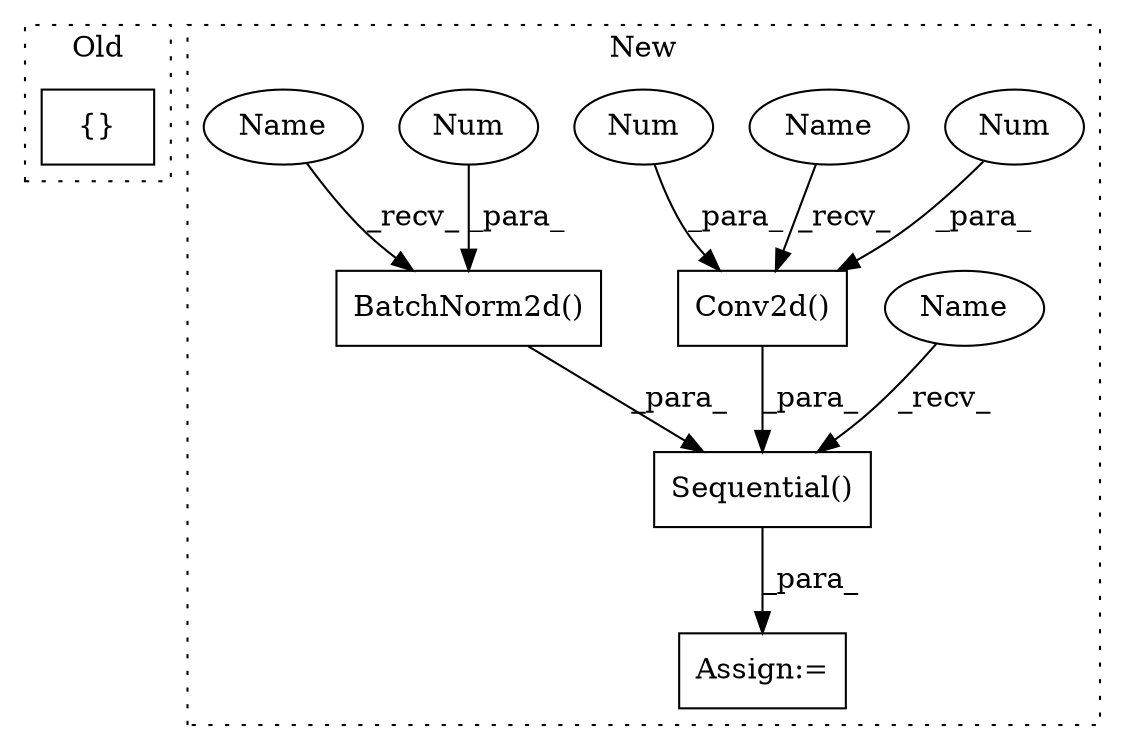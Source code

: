 digraph G {
subgraph cluster0 {
1 [label="{}" a="59" s="6798,6935" l="1,0" shape="box"];
label = "Old";
style="dotted";
}
subgraph cluster1 {
2 [label="Conv2d()" a="75" s="1938,1956" l="10,49" shape="box"];
3 [label="Assign:=" a="68" s="1016" l="3" shape="box"];
4 [label="Num" a="76" s="1948" l="3" shape="ellipse"];
5 [label="Num" a="76" s="1953" l="3" shape="ellipse"];
6 [label="Sequential()" a="75" s="1019,2836" l="47,10" shape="box"];
7 [label="BatchNorm2d()" a="75" s="2019,2037" l="15,1" shape="box"];
8 [label="Num" a="76" s="2034" l="3" shape="ellipse"];
9 [label="Name" a="87" s="1019" l="2" shape="ellipse"];
10 [label="Name" a="87" s="1938" l="2" shape="ellipse"];
11 [label="Name" a="87" s="2019" l="2" shape="ellipse"];
label = "New";
style="dotted";
}
2 -> 6 [label="_para_"];
4 -> 2 [label="_para_"];
5 -> 2 [label="_para_"];
6 -> 3 [label="_para_"];
7 -> 6 [label="_para_"];
8 -> 7 [label="_para_"];
9 -> 6 [label="_recv_"];
10 -> 2 [label="_recv_"];
11 -> 7 [label="_recv_"];
}